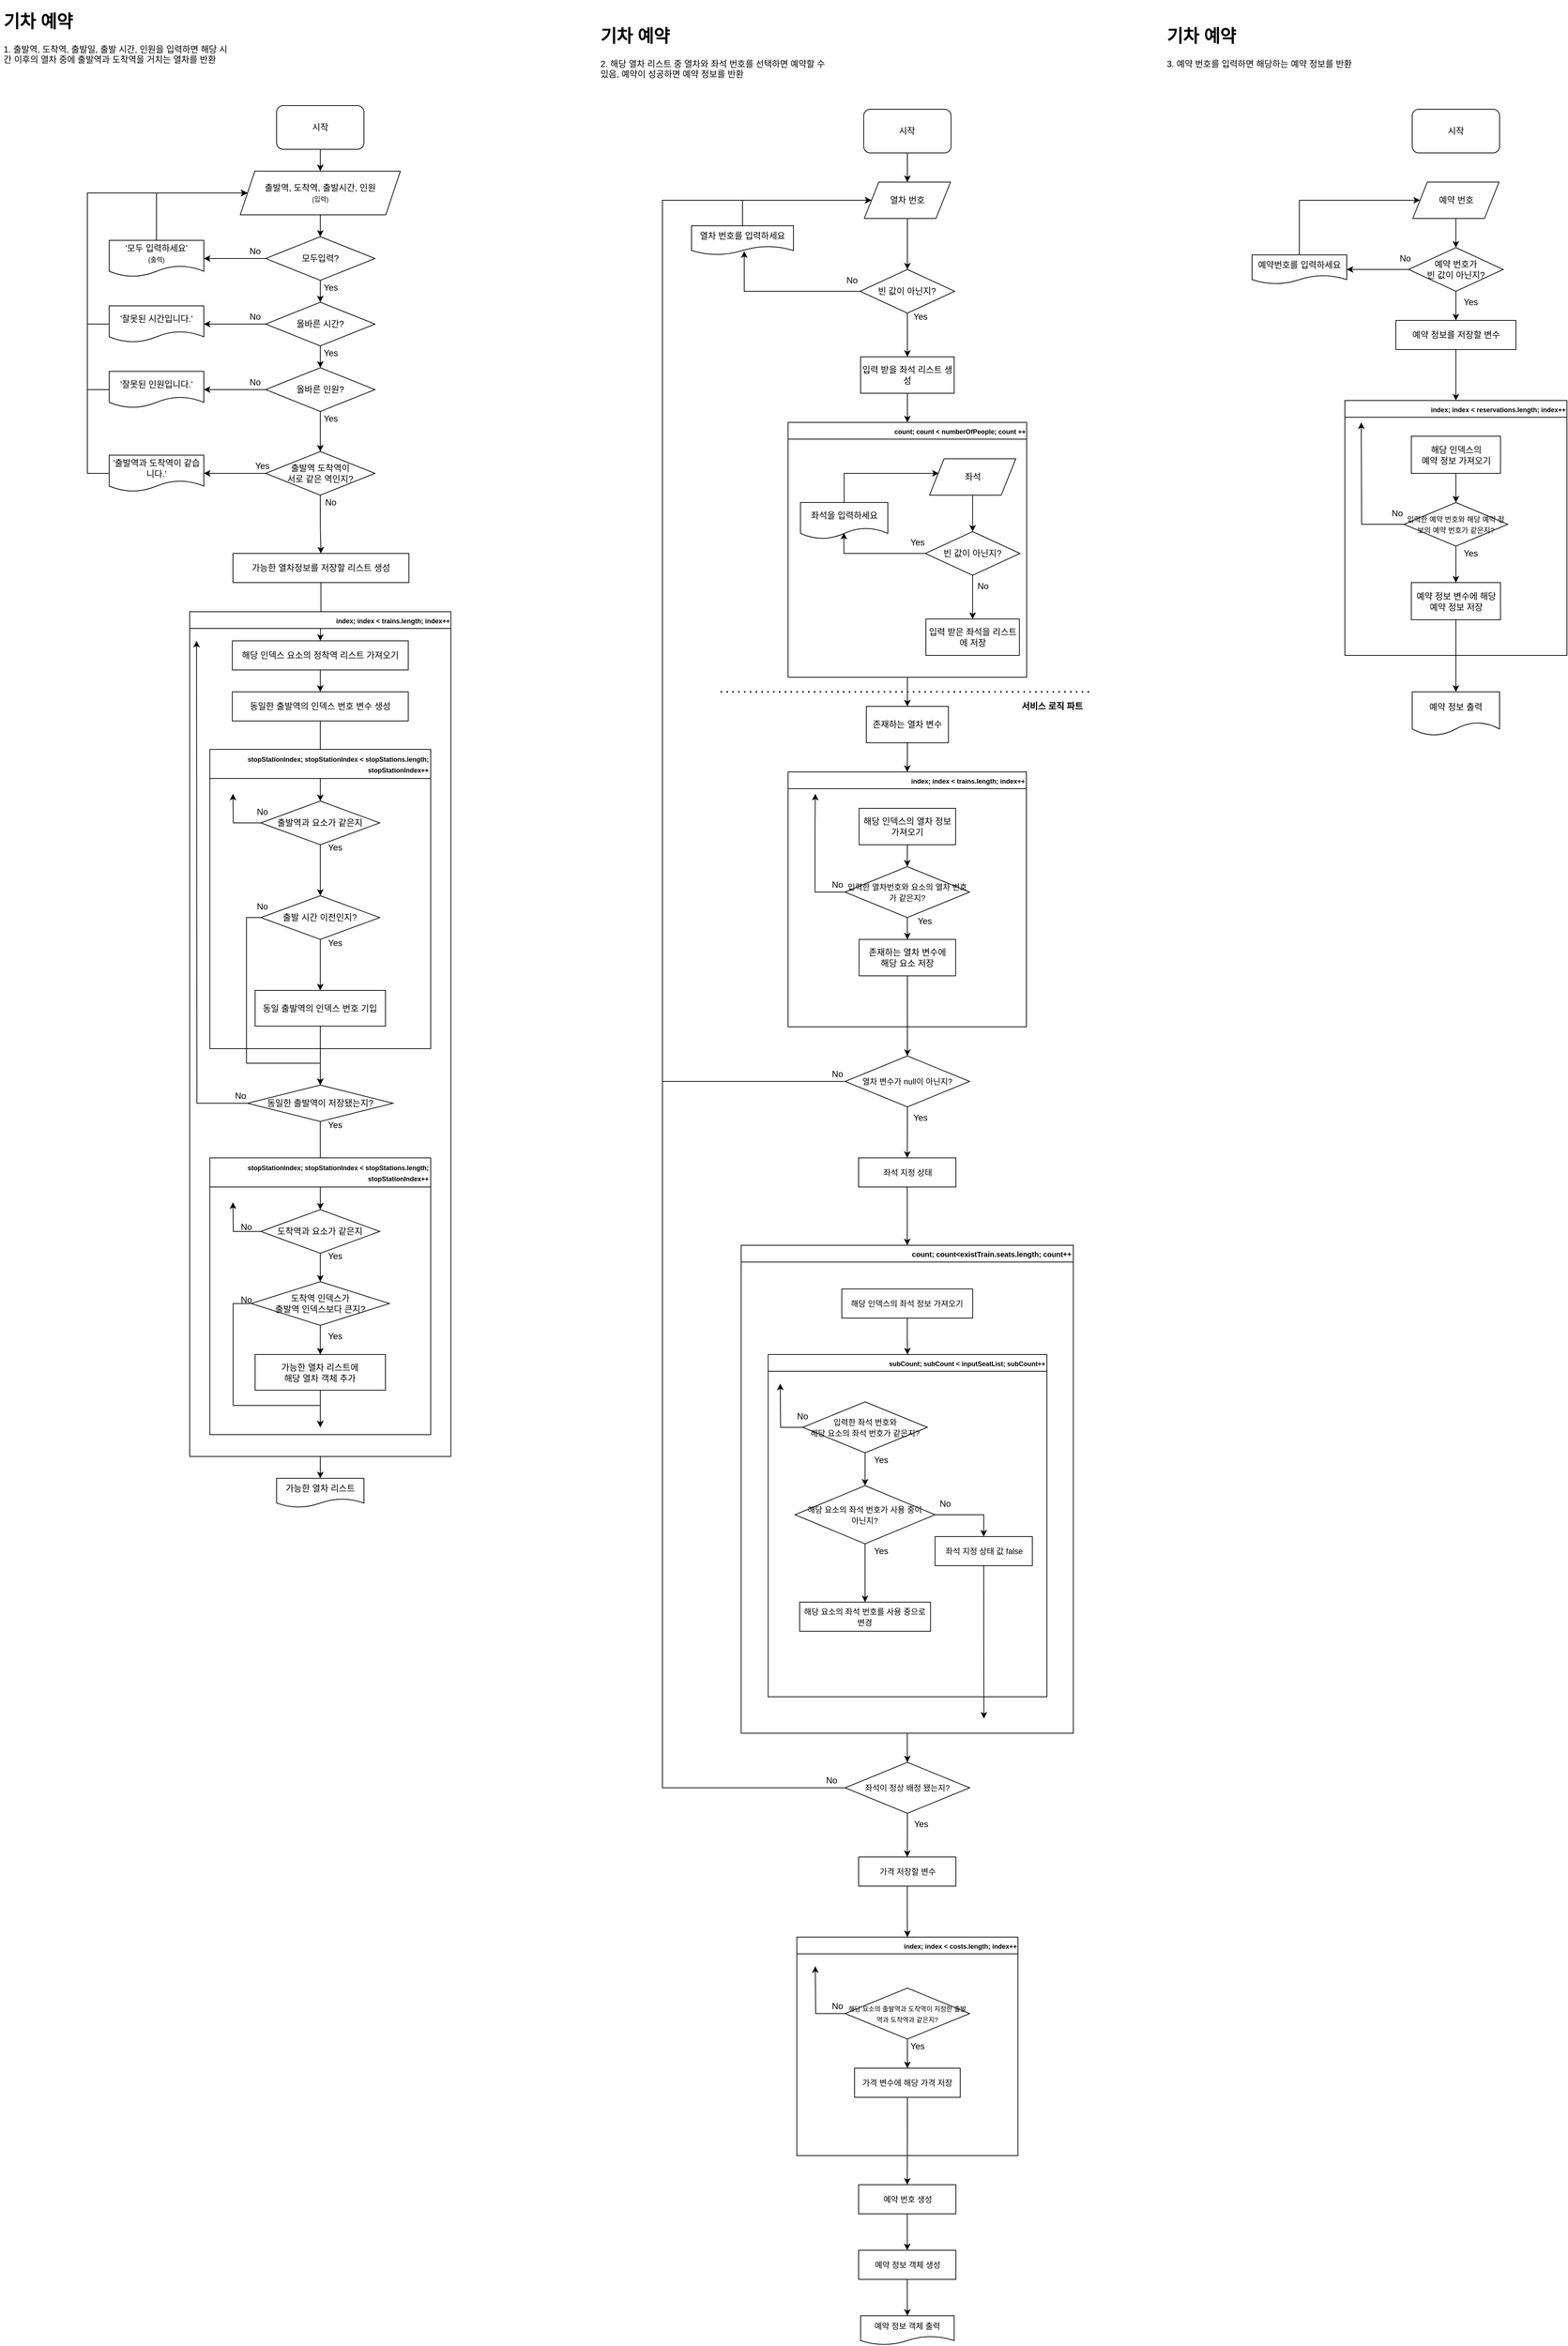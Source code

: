 <mxfile version="21.0.6" type="device"><diagram name="페이지-1" id="JL9LpnAPmojBypNv689l"><mxGraphModel dx="1000" dy="546" grid="1" gridSize="10" guides="1" tooltips="1" connect="1" arrows="1" fold="1" page="1" pageScale="1" pageWidth="3300" pageHeight="4681" math="0" shadow="0"><root><mxCell id="0"/><mxCell id="1" parent="0"/><mxCell id="W6Fw_XXUEUgdtwbVexgn-1" value="&lt;h1&gt;기차 예약&lt;/h1&gt;&lt;p&gt;1. 출발역, 도착역, 출발일, 출발 시간, 인원을 입력하면&lt;span style=&quot;background-color: initial;&quot;&gt;&amp;nbsp;해당 시간 이후의 열차 중에 출발역과 도착역을 거치는 열차를 반환&lt;/span&gt;&lt;/p&gt;" style="text;html=1;strokeColor=none;fillColor=none;spacing=5;spacingTop=-20;whiteSpace=wrap;overflow=hidden;rounded=0;" parent="1" vertex="1"><mxGeometry x="50" y="30" width="320" height="140" as="geometry"/></mxCell><mxCell id="n6GaSqYI5XCUVlARB3l3-5" style="edgeStyle=orthogonalEdgeStyle;rounded=0;orthogonalLoop=1;jettySize=auto;html=1;exitX=0.5;exitY=1;exitDx=0;exitDy=0;entryX=0.5;entryY=0;entryDx=0;entryDy=0;" parent="1" source="n6GaSqYI5XCUVlARB3l3-1" target="n6GaSqYI5XCUVlARB3l3-2" edge="1"><mxGeometry relative="1" as="geometry"/></mxCell><mxCell id="n6GaSqYI5XCUVlARB3l3-1" value="시작" style="rounded=1;whiteSpace=wrap;html=1;" parent="1" vertex="1"><mxGeometry x="430" y="165" width="120" height="60" as="geometry"/></mxCell><mxCell id="n6GaSqYI5XCUVlARB3l3-6" style="edgeStyle=orthogonalEdgeStyle;rounded=0;orthogonalLoop=1;jettySize=auto;html=1;exitX=0.5;exitY=1;exitDx=0;exitDy=0;entryX=0.5;entryY=0;entryDx=0;entryDy=0;" parent="1" source="n6GaSqYI5XCUVlARB3l3-2" target="n6GaSqYI5XCUVlARB3l3-3" edge="1"><mxGeometry relative="1" as="geometry"/></mxCell><mxCell id="n6GaSqYI5XCUVlARB3l3-2" value="출발역, 도착역, 출발시간, 인원&lt;br&gt;&lt;font style=&quot;font-size: 9px;&quot;&gt;(입력)&lt;/font&gt;" style="shape=parallelogram;perimeter=parallelogramPerimeter;whiteSpace=wrap;html=1;fixedSize=1;" parent="1" vertex="1"><mxGeometry x="380" y="255" width="220" height="60" as="geometry"/></mxCell><mxCell id="n6GaSqYI5XCUVlARB3l3-9" style="edgeStyle=orthogonalEdgeStyle;rounded=0;orthogonalLoop=1;jettySize=auto;html=1;exitX=0;exitY=0.5;exitDx=0;exitDy=0;entryX=1;entryY=0.5;entryDx=0;entryDy=0;" parent="1" source="n6GaSqYI5XCUVlARB3l3-3" target="n6GaSqYI5XCUVlARB3l3-7" edge="1"><mxGeometry relative="1" as="geometry"/></mxCell><mxCell id="n6GaSqYI5XCUVlARB3l3-17" style="edgeStyle=orthogonalEdgeStyle;rounded=0;orthogonalLoop=1;jettySize=auto;html=1;exitX=0.5;exitY=1;exitDx=0;exitDy=0;entryX=0.5;entryY=0;entryDx=0;entryDy=0;" parent="1" source="n6GaSqYI5XCUVlARB3l3-3" target="n6GaSqYI5XCUVlARB3l3-13" edge="1"><mxGeometry relative="1" as="geometry"/></mxCell><mxCell id="n6GaSqYI5XCUVlARB3l3-3" value="모두입력?" style="rhombus;whiteSpace=wrap;html=1;" parent="1" vertex="1"><mxGeometry x="415" y="345" width="150" height="60" as="geometry"/></mxCell><mxCell id="n6GaSqYI5XCUVlARB3l3-8" style="edgeStyle=orthogonalEdgeStyle;rounded=0;orthogonalLoop=1;jettySize=auto;html=1;exitX=0.5;exitY=0;exitDx=0;exitDy=0;entryX=0;entryY=0.5;entryDx=0;entryDy=0;" parent="1" source="n6GaSqYI5XCUVlARB3l3-7" target="n6GaSqYI5XCUVlARB3l3-2" edge="1"><mxGeometry relative="1" as="geometry"><Array as="points"><mxPoint x="265" y="285"/></Array></mxGeometry></mxCell><mxCell id="n6GaSqYI5XCUVlARB3l3-7" value="'모두 입력하세요'&lt;br&gt;&lt;font style=&quot;font-size: 9px;&quot;&gt;(출력)&lt;/font&gt;" style="shape=document;whiteSpace=wrap;html=1;boundedLbl=1;" parent="1" vertex="1"><mxGeometry x="200" y="350" width="130" height="50" as="geometry"/></mxCell><mxCell id="n6GaSqYI5XCUVlARB3l3-11" value="No" style="text;html=1;align=center;verticalAlign=middle;resizable=0;points=[];autosize=1;strokeColor=none;fillColor=none;" parent="1" vertex="1"><mxGeometry x="380" y="350" width="40" height="30" as="geometry"/></mxCell><mxCell id="n6GaSqYI5XCUVlARB3l3-15" style="edgeStyle=orthogonalEdgeStyle;rounded=0;orthogonalLoop=1;jettySize=auto;html=1;exitX=0;exitY=0.5;exitDx=0;exitDy=0;entryX=1;entryY=0.5;entryDx=0;entryDy=0;" parent="1" source="n6GaSqYI5XCUVlARB3l3-13" target="n6GaSqYI5XCUVlARB3l3-14" edge="1"><mxGeometry relative="1" as="geometry"/></mxCell><mxCell id="n6GaSqYI5XCUVlARB3l3-22" value="" style="edgeStyle=orthogonalEdgeStyle;rounded=0;orthogonalLoop=1;jettySize=auto;html=1;" parent="1" source="n6GaSqYI5XCUVlARB3l3-13" target="n6GaSqYI5XCUVlARB3l3-21" edge="1"><mxGeometry relative="1" as="geometry"/></mxCell><mxCell id="n6GaSqYI5XCUVlARB3l3-13" value="올바른 시간?" style="rhombus;whiteSpace=wrap;html=1;" parent="1" vertex="1"><mxGeometry x="415" y="435" width="150" height="60" as="geometry"/></mxCell><mxCell id="n6GaSqYI5XCUVlARB3l3-16" style="edgeStyle=orthogonalEdgeStyle;rounded=0;orthogonalLoop=1;jettySize=auto;html=1;exitX=0;exitY=0.5;exitDx=0;exitDy=0;entryX=0;entryY=0.5;entryDx=0;entryDy=0;" parent="1" source="n6GaSqYI5XCUVlARB3l3-14" target="n6GaSqYI5XCUVlARB3l3-2" edge="1"><mxGeometry relative="1" as="geometry"><Array as="points"><mxPoint x="170" y="465"/><mxPoint x="170" y="285"/></Array></mxGeometry></mxCell><mxCell id="n6GaSqYI5XCUVlARB3l3-14" value="'잘못된 시간입니다.'" style="shape=document;whiteSpace=wrap;html=1;boundedLbl=1;" parent="1" vertex="1"><mxGeometry x="200" y="440" width="130" height="50" as="geometry"/></mxCell><mxCell id="n6GaSqYI5XCUVlARB3l3-18" value="No" style="text;html=1;align=center;verticalAlign=middle;resizable=0;points=[];autosize=1;strokeColor=none;fillColor=none;" parent="1" vertex="1"><mxGeometry x="380" y="440" width="40" height="30" as="geometry"/></mxCell><mxCell id="n6GaSqYI5XCUVlARB3l3-19" value="Yes" style="text;html=1;align=center;verticalAlign=middle;resizable=0;points=[];autosize=1;strokeColor=none;fillColor=none;" parent="1" vertex="1"><mxGeometry x="484" y="400" width="40" height="30" as="geometry"/></mxCell><mxCell id="n6GaSqYI5XCUVlARB3l3-20" value="Yes" style="text;html=1;align=center;verticalAlign=middle;resizable=0;points=[];autosize=1;strokeColor=none;fillColor=none;" parent="1" vertex="1"><mxGeometry x="484" y="490" width="40" height="30" as="geometry"/></mxCell><mxCell id="n6GaSqYI5XCUVlARB3l3-24" style="edgeStyle=orthogonalEdgeStyle;rounded=0;orthogonalLoop=1;jettySize=auto;html=1;exitX=0;exitY=0.5;exitDx=0;exitDy=0;entryX=1;entryY=0.5;entryDx=0;entryDy=0;" parent="1" source="n6GaSqYI5XCUVlARB3l3-21" target="n6GaSqYI5XCUVlARB3l3-23" edge="1"><mxGeometry relative="1" as="geometry"/></mxCell><mxCell id="n6GaSqYI5XCUVlARB3l3-71" style="edgeStyle=orthogonalEdgeStyle;rounded=0;orthogonalLoop=1;jettySize=auto;html=1;exitX=0.5;exitY=1;exitDx=0;exitDy=0;" parent="1" source="n6GaSqYI5XCUVlARB3l3-21" target="n6GaSqYI5XCUVlARB3l3-70" edge="1"><mxGeometry relative="1" as="geometry"/></mxCell><mxCell id="n6GaSqYI5XCUVlARB3l3-21" value="올바른 인원?" style="rhombus;whiteSpace=wrap;html=1;" parent="1" vertex="1"><mxGeometry x="415" y="525" width="150" height="60" as="geometry"/></mxCell><mxCell id="n6GaSqYI5XCUVlARB3l3-26" style="edgeStyle=orthogonalEdgeStyle;rounded=0;orthogonalLoop=1;jettySize=auto;html=1;exitX=0;exitY=0.5;exitDx=0;exitDy=0;entryX=0;entryY=0.5;entryDx=0;entryDy=0;" parent="1" source="n6GaSqYI5XCUVlARB3l3-23" target="n6GaSqYI5XCUVlARB3l3-2" edge="1"><mxGeometry relative="1" as="geometry"><Array as="points"><mxPoint x="170" y="555"/><mxPoint x="170" y="285"/></Array></mxGeometry></mxCell><mxCell id="n6GaSqYI5XCUVlARB3l3-23" value="'잘못된 인원입니다.'" style="shape=document;whiteSpace=wrap;html=1;boundedLbl=1;" parent="1" vertex="1"><mxGeometry x="200" y="530" width="130" height="50" as="geometry"/></mxCell><mxCell id="n6GaSqYI5XCUVlARB3l3-25" value="No" style="text;html=1;align=center;verticalAlign=middle;resizable=0;points=[];autosize=1;strokeColor=none;fillColor=none;" parent="1" vertex="1"><mxGeometry x="380" y="530" width="40" height="30" as="geometry"/></mxCell><mxCell id="n6GaSqYI5XCUVlARB3l3-29" value="Yes" style="text;html=1;align=center;verticalAlign=middle;resizable=0;points=[];autosize=1;strokeColor=none;fillColor=none;" parent="1" vertex="1"><mxGeometry x="484" y="580" width="40" height="30" as="geometry"/></mxCell><mxCell id="n6GaSqYI5XCUVlARB3l3-45" style="edgeStyle=orthogonalEdgeStyle;rounded=0;orthogonalLoop=1;jettySize=auto;html=1;exitX=0.5;exitY=1;exitDx=0;exitDy=0;entryX=0.5;entryY=0;entryDx=0;entryDy=0;" parent="1" source="n6GaSqYI5XCUVlARB3l3-30" target="n6GaSqYI5XCUVlARB3l3-39" edge="1"><mxGeometry relative="1" as="geometry"/></mxCell><mxCell id="n6GaSqYI5XCUVlARB3l3-30" value="&lt;font style=&quot;font-size: 12px;&quot;&gt;가능한 열차정보를 저장할 리스트 생성&lt;/font&gt;" style="rounded=0;whiteSpace=wrap;html=1;" parent="1" vertex="1"><mxGeometry x="370" y="780" width="241.71" height="40" as="geometry"/></mxCell><mxCell id="n6GaSqYI5XCUVlARB3l3-92" style="edgeStyle=orthogonalEdgeStyle;rounded=0;orthogonalLoop=1;jettySize=auto;html=1;exitX=0.5;exitY=1;exitDx=0;exitDy=0;" parent="1" source="n6GaSqYI5XCUVlARB3l3-27" target="n6GaSqYI5XCUVlARB3l3-65" edge="1"><mxGeometry relative="1" as="geometry"/></mxCell><mxCell id="n6GaSqYI5XCUVlARB3l3-27" value="&lt;font style=&quot;font-size: 9px;&quot;&gt;&lt;span style=&quot;white-space: pre;&quot;&gt;&#9;&lt;/span&gt;&lt;span style=&quot;white-space: pre;&quot;&gt;&#9;&lt;/span&gt;index; index &amp;lt; trains.length; index++&lt;/font&gt;" style="swimlane;whiteSpace=wrap;html=1;align=right;" parent="1" vertex="1"><mxGeometry x="310.62" y="860" width="358.75" height="1160" as="geometry"/></mxCell><mxCell id="n6GaSqYI5XCUVlARB3l3-46" style="edgeStyle=orthogonalEdgeStyle;rounded=0;orthogonalLoop=1;jettySize=auto;html=1;exitX=0.5;exitY=1;exitDx=0;exitDy=0;entryX=0.5;entryY=0;entryDx=0;entryDy=0;" parent="n6GaSqYI5XCUVlARB3l3-27" source="n6GaSqYI5XCUVlARB3l3-39" target="n6GaSqYI5XCUVlARB3l3-40" edge="1"><mxGeometry relative="1" as="geometry"/></mxCell><mxCell id="n6GaSqYI5XCUVlARB3l3-39" value="&lt;font style=&quot;font-size: 12px;&quot;&gt;해당 인덱스 요소의 정착역 리스트 가져오기&lt;/font&gt;" style="rounded=0;whiteSpace=wrap;html=1;" parent="n6GaSqYI5XCUVlARB3l3-27" vertex="1"><mxGeometry x="58.51" y="40" width="241.71" height="40" as="geometry"/></mxCell><mxCell id="n6GaSqYI5XCUVlARB3l3-47" style="edgeStyle=orthogonalEdgeStyle;rounded=0;orthogonalLoop=1;jettySize=auto;html=1;exitX=0.5;exitY=1;exitDx=0;exitDy=0;" parent="n6GaSqYI5XCUVlARB3l3-27" source="n6GaSqYI5XCUVlARB3l3-40" target="n6GaSqYI5XCUVlARB3l3-41" edge="1"><mxGeometry relative="1" as="geometry"/></mxCell><mxCell id="n6GaSqYI5XCUVlARB3l3-40" value="동일한 출발역의 인덱스 번호 변수 생성" style="rounded=0;whiteSpace=wrap;html=1;" parent="n6GaSqYI5XCUVlARB3l3-27" vertex="1"><mxGeometry x="58.51" y="110" width="241.71" height="40" as="geometry"/></mxCell><mxCell id="n6GaSqYI5XCUVlARB3l3-31" value="&lt;div style=&quot;&quot;&gt;&lt;span style=&quot;font-size: 9px; background-color: initial;&quot;&gt;stopStationIndex; stopStationIndex &amp;lt; stopStations.length; stopStationIndex++&lt;/span&gt;&lt;/div&gt;" style="swimlane;whiteSpace=wrap;html=1;startSize=40;align=right;" parent="n6GaSqYI5XCUVlARB3l3-27" vertex="1"><mxGeometry x="27.64" y="189" width="303.44" height="411" as="geometry"/></mxCell><mxCell id="n6GaSqYI5XCUVlARB3l3-44" style="edgeStyle=orthogonalEdgeStyle;rounded=0;orthogonalLoop=1;jettySize=auto;html=1;exitX=0;exitY=0.5;exitDx=0;exitDy=0;" parent="n6GaSqYI5XCUVlARB3l3-31" source="n6GaSqYI5XCUVlARB3l3-41" edge="1"><mxGeometry relative="1" as="geometry"><mxPoint x="31.73" y="61" as="targetPoint"/></mxGeometry></mxCell><mxCell id="n6GaSqYI5XCUVlARB3l3-78" style="edgeStyle=orthogonalEdgeStyle;rounded=0;orthogonalLoop=1;jettySize=auto;html=1;exitX=0.5;exitY=1;exitDx=0;exitDy=0;" parent="n6GaSqYI5XCUVlARB3l3-31" source="n6GaSqYI5XCUVlARB3l3-41" target="n6GaSqYI5XCUVlARB3l3-67" edge="1"><mxGeometry relative="1" as="geometry"/></mxCell><mxCell id="n6GaSqYI5XCUVlARB3l3-41" value="출발역과 요소가 같은지" style="rhombus;whiteSpace=wrap;html=1;" parent="n6GaSqYI5XCUVlARB3l3-31" vertex="1"><mxGeometry x="70.1" y="71" width="163.27" height="60" as="geometry"/></mxCell><mxCell id="n6GaSqYI5XCUVlARB3l3-82" style="edgeStyle=orthogonalEdgeStyle;rounded=0;orthogonalLoop=1;jettySize=auto;html=1;exitX=0.5;exitY=1;exitDx=0;exitDy=0;" parent="n6GaSqYI5XCUVlARB3l3-31" source="n6GaSqYI5XCUVlARB3l3-42" edge="1"><mxGeometry relative="1" as="geometry"><mxPoint x="151.74" y="461" as="targetPoint"/></mxGeometry></mxCell><mxCell id="n6GaSqYI5XCUVlARB3l3-42" value="동일 출발역의 인덱스 번호 기입" style="rounded=0;whiteSpace=wrap;html=1;" parent="n6GaSqYI5XCUVlARB3l3-31" vertex="1"><mxGeometry x="62.17" y="331" width="179.14" height="49" as="geometry"/></mxCell><mxCell id="n6GaSqYI5XCUVlARB3l3-79" style="edgeStyle=orthogonalEdgeStyle;rounded=0;orthogonalLoop=1;jettySize=auto;html=1;exitX=0.5;exitY=1;exitDx=0;exitDy=0;" parent="n6GaSqYI5XCUVlARB3l3-31" source="n6GaSqYI5XCUVlARB3l3-67" target="n6GaSqYI5XCUVlARB3l3-42" edge="1"><mxGeometry relative="1" as="geometry"/></mxCell><mxCell id="n6GaSqYI5XCUVlARB3l3-67" value="출발 시간 이전인지?" style="rhombus;whiteSpace=wrap;html=1;" parent="n6GaSqYI5XCUVlARB3l3-31" vertex="1"><mxGeometry x="70.09" y="201" width="163.27" height="60" as="geometry"/></mxCell><mxCell id="n6GaSqYI5XCUVlARB3l3-80" value="No" style="text;html=1;align=center;verticalAlign=middle;resizable=0;points=[];autosize=1;strokeColor=none;fillColor=none;" parent="n6GaSqYI5XCUVlARB3l3-31" vertex="1"><mxGeometry x="51.74" y="71" width="40" height="30" as="geometry"/></mxCell><mxCell id="n6GaSqYI5XCUVlARB3l3-81" value="No" style="text;html=1;align=center;verticalAlign=middle;resizable=0;points=[];autosize=1;strokeColor=none;fillColor=none;" parent="n6GaSqYI5XCUVlARB3l3-31" vertex="1"><mxGeometry x="51.74" y="201" width="40" height="30" as="geometry"/></mxCell><mxCell id="n6GaSqYI5XCUVlARB3l3-83" value="Yes" style="text;html=1;align=center;verticalAlign=middle;resizable=0;points=[];autosize=1;strokeColor=none;fillColor=none;" parent="n6GaSqYI5XCUVlARB3l3-31" vertex="1"><mxGeometry x="151.74" y="120" width="40" height="30" as="geometry"/></mxCell><mxCell id="n6GaSqYI5XCUVlARB3l3-84" value="Yes" style="text;html=1;align=center;verticalAlign=middle;resizable=0;points=[];autosize=1;strokeColor=none;fillColor=none;" parent="n6GaSqYI5XCUVlARB3l3-31" vertex="1"><mxGeometry x="151.74" y="251" width="40" height="30" as="geometry"/></mxCell><mxCell id="n6GaSqYI5XCUVlARB3l3-49" style="edgeStyle=orthogonalEdgeStyle;rounded=0;orthogonalLoop=1;jettySize=auto;html=1;" parent="n6GaSqYI5XCUVlARB3l3-27" source="n6GaSqYI5XCUVlARB3l3-48" edge="1"><mxGeometry relative="1" as="geometry"><mxPoint x="9.37" y="40" as="targetPoint"/></mxGeometry></mxCell><mxCell id="n6GaSqYI5XCUVlARB3l3-87" style="edgeStyle=orthogonalEdgeStyle;rounded=0;orthogonalLoop=1;jettySize=auto;html=1;exitX=0.5;exitY=1;exitDx=0;exitDy=0;entryX=0.5;entryY=0;entryDx=0;entryDy=0;" parent="n6GaSqYI5XCUVlARB3l3-27" source="n6GaSqYI5XCUVlARB3l3-48" target="n6GaSqYI5XCUVlARB3l3-54" edge="1"><mxGeometry relative="1" as="geometry"/></mxCell><mxCell id="n6GaSqYI5XCUVlARB3l3-48" value="동일한 출발역이 저장됐는지?" style="rhombus;whiteSpace=wrap;html=1;" parent="n6GaSqYI5XCUVlARB3l3-27" vertex="1"><mxGeometry x="79.36" y="650" width="200" height="50" as="geometry"/></mxCell><mxCell id="n6GaSqYI5XCUVlARB3l3-51" value="&lt;div style=&quot;&quot;&gt;&lt;span style=&quot;font-size: 9px; background-color: initial;&quot;&gt;stopStationIndex; stopStationIndex &amp;lt; stopStations.length; stopStationIndex++&lt;/span&gt;&lt;/div&gt;" style="swimlane;whiteSpace=wrap;html=1;startSize=40;align=right;" parent="n6GaSqYI5XCUVlARB3l3-27" vertex="1"><mxGeometry x="27.64" y="750" width="303.44" height="380" as="geometry"/></mxCell><mxCell id="n6GaSqYI5XCUVlARB3l3-53" style="edgeStyle=orthogonalEdgeStyle;rounded=0;orthogonalLoop=1;jettySize=auto;html=1;exitX=0;exitY=0.5;exitDx=0;exitDy=0;" parent="n6GaSqYI5XCUVlARB3l3-51" source="n6GaSqYI5XCUVlARB3l3-54" edge="1"><mxGeometry relative="1" as="geometry"><mxPoint x="31.73" y="61" as="targetPoint"/></mxGeometry></mxCell><mxCell id="n6GaSqYI5XCUVlARB3l3-58" style="edgeStyle=orthogonalEdgeStyle;rounded=0;orthogonalLoop=1;jettySize=auto;html=1;exitX=0.5;exitY=1;exitDx=0;exitDy=0;entryX=0.5;entryY=0;entryDx=0;entryDy=0;" parent="n6GaSqYI5XCUVlARB3l3-51" source="n6GaSqYI5XCUVlARB3l3-54" target="n6GaSqYI5XCUVlARB3l3-56" edge="1"><mxGeometry relative="1" as="geometry"/></mxCell><mxCell id="n6GaSqYI5XCUVlARB3l3-54" value="도착역과 요소가 같은지" style="rhombus;whiteSpace=wrap;html=1;" parent="n6GaSqYI5XCUVlARB3l3-51" vertex="1"><mxGeometry x="70.1" y="71" width="163.27" height="60" as="geometry"/></mxCell><mxCell id="n6GaSqYI5XCUVlARB3l3-57" style="edgeStyle=orthogonalEdgeStyle;rounded=0;orthogonalLoop=1;jettySize=auto;html=1;exitX=0;exitY=0.5;exitDx=0;exitDy=0;" parent="n6GaSqYI5XCUVlARB3l3-51" source="n6GaSqYI5XCUVlARB3l3-56" edge="1"><mxGeometry relative="1" as="geometry"><mxPoint x="151.74" y="370" as="targetPoint"/><Array as="points"><mxPoint x="32" y="200"/><mxPoint x="32" y="340"/><mxPoint x="152" y="340"/></Array></mxGeometry></mxCell><mxCell id="n6GaSqYI5XCUVlARB3l3-61" style="edgeStyle=orthogonalEdgeStyle;rounded=0;orthogonalLoop=1;jettySize=auto;html=1;exitX=0.5;exitY=1;exitDx=0;exitDy=0;entryX=0.5;entryY=0;entryDx=0;entryDy=0;" parent="n6GaSqYI5XCUVlARB3l3-51" source="n6GaSqYI5XCUVlARB3l3-56" target="n6GaSqYI5XCUVlARB3l3-59" edge="1"><mxGeometry relative="1" as="geometry"/></mxCell><mxCell id="n6GaSqYI5XCUVlARB3l3-56" value="도착역 인덱스가 &lt;br&gt;출발역 인덱스보다 큰지?" style="rhombus;whiteSpace=wrap;html=1;" parent="n6GaSqYI5XCUVlARB3l3-51" vertex="1"><mxGeometry x="56.78" y="170" width="189.9" height="60" as="geometry"/></mxCell><mxCell id="n6GaSqYI5XCUVlARB3l3-95" style="edgeStyle=orthogonalEdgeStyle;rounded=0;orthogonalLoop=1;jettySize=auto;html=1;exitX=0.5;exitY=1;exitDx=0;exitDy=0;" parent="n6GaSqYI5XCUVlARB3l3-51" source="n6GaSqYI5XCUVlARB3l3-59" edge="1"><mxGeometry relative="1" as="geometry"><mxPoint x="151.74" y="370" as="targetPoint"/></mxGeometry></mxCell><mxCell id="n6GaSqYI5XCUVlARB3l3-59" value="가능한 열차 리스트에&lt;br&gt;해당 열차 객체 추가" style="rounded=0;whiteSpace=wrap;html=1;" parent="n6GaSqYI5XCUVlARB3l3-51" vertex="1"><mxGeometry x="62.15" y="270" width="179.14" height="49" as="geometry"/></mxCell><mxCell id="n6GaSqYI5XCUVlARB3l3-88" value="Yes" style="text;html=1;align=center;verticalAlign=middle;resizable=0;points=[];autosize=1;strokeColor=none;fillColor=none;" parent="n6GaSqYI5XCUVlARB3l3-51" vertex="1"><mxGeometry x="151.74" y="120" width="40" height="30" as="geometry"/></mxCell><mxCell id="n6GaSqYI5XCUVlARB3l3-89" value="No" style="text;html=1;align=center;verticalAlign=middle;resizable=0;points=[];autosize=1;strokeColor=none;fillColor=none;" parent="n6GaSqYI5XCUVlARB3l3-51" vertex="1"><mxGeometry x="30.1" y="80" width="40" height="30" as="geometry"/></mxCell><mxCell id="n6GaSqYI5XCUVlARB3l3-93" value="Yes" style="text;html=1;align=center;verticalAlign=middle;resizable=0;points=[];autosize=1;strokeColor=none;fillColor=none;" parent="n6GaSqYI5XCUVlARB3l3-51" vertex="1"><mxGeometry x="151.74" y="230" width="40" height="30" as="geometry"/></mxCell><mxCell id="n6GaSqYI5XCUVlARB3l3-94" value="No" style="text;html=1;align=center;verticalAlign=middle;resizable=0;points=[];autosize=1;strokeColor=none;fillColor=none;" parent="n6GaSqYI5XCUVlARB3l3-51" vertex="1"><mxGeometry x="30.1" y="180" width="40" height="30" as="geometry"/></mxCell><mxCell id="n6GaSqYI5XCUVlARB3l3-69" style="edgeStyle=orthogonalEdgeStyle;rounded=0;orthogonalLoop=1;jettySize=auto;html=1;exitX=0;exitY=0.5;exitDx=0;exitDy=0;entryX=0.5;entryY=0;entryDx=0;entryDy=0;" parent="n6GaSqYI5XCUVlARB3l3-27" source="n6GaSqYI5XCUVlARB3l3-67" target="n6GaSqYI5XCUVlARB3l3-48" edge="1"><mxGeometry relative="1" as="geometry"><Array as="points"><mxPoint x="78" y="420"/><mxPoint x="78" y="620"/><mxPoint x="179" y="620"/></Array></mxGeometry></mxCell><mxCell id="n6GaSqYI5XCUVlARB3l3-85" value="Yes" style="text;html=1;align=center;verticalAlign=middle;resizable=0;points=[];autosize=1;strokeColor=none;fillColor=none;" parent="n6GaSqYI5XCUVlARB3l3-27" vertex="1"><mxGeometry x="179.38" y="690" width="40" height="30" as="geometry"/></mxCell><mxCell id="n6GaSqYI5XCUVlARB3l3-86" value="No" style="text;html=1;align=center;verticalAlign=middle;resizable=0;points=[];autosize=1;strokeColor=none;fillColor=none;" parent="n6GaSqYI5XCUVlARB3l3-27" vertex="1"><mxGeometry x="49.38" y="650" width="40" height="30" as="geometry"/></mxCell><mxCell id="n6GaSqYI5XCUVlARB3l3-65" value="가능한 열차 리스트" style="shape=document;whiteSpace=wrap;html=1;boundedLbl=1;" parent="1" vertex="1"><mxGeometry x="430" y="2050" width="120" height="40" as="geometry"/></mxCell><mxCell id="n6GaSqYI5XCUVlARB3l3-72" value="" style="edgeStyle=orthogonalEdgeStyle;rounded=0;orthogonalLoop=1;jettySize=auto;html=1;" parent="1" source="n6GaSqYI5XCUVlARB3l3-70" target="n6GaSqYI5XCUVlARB3l3-30" edge="1"><mxGeometry relative="1" as="geometry"/></mxCell><mxCell id="n6GaSqYI5XCUVlARB3l3-74" style="edgeStyle=orthogonalEdgeStyle;rounded=0;orthogonalLoop=1;jettySize=auto;html=1;exitX=0;exitY=0.5;exitDx=0;exitDy=0;" parent="1" source="n6GaSqYI5XCUVlARB3l3-70" target="n6GaSqYI5XCUVlARB3l3-73" edge="1"><mxGeometry relative="1" as="geometry"/></mxCell><mxCell id="n6GaSqYI5XCUVlARB3l3-70" value="출발역 도착역이&lt;br&gt;서로 같은 역인지?" style="rhombus;whiteSpace=wrap;html=1;" parent="1" vertex="1"><mxGeometry x="415" y="640" width="150" height="60" as="geometry"/></mxCell><mxCell id="n6GaSqYI5XCUVlARB3l3-77" style="edgeStyle=orthogonalEdgeStyle;rounded=0;orthogonalLoop=1;jettySize=auto;html=1;exitX=0;exitY=0.5;exitDx=0;exitDy=0;entryX=0;entryY=0.5;entryDx=0;entryDy=0;" parent="1" source="n6GaSqYI5XCUVlARB3l3-73" target="n6GaSqYI5XCUVlARB3l3-2" edge="1"><mxGeometry relative="1" as="geometry"><Array as="points"><mxPoint x="170" y="670"/><mxPoint x="170" y="285"/></Array></mxGeometry></mxCell><mxCell id="n6GaSqYI5XCUVlARB3l3-73" value="'출발역과 도착역이 같습니다.'" style="shape=document;whiteSpace=wrap;html=1;boundedLbl=1;" parent="1" vertex="1"><mxGeometry x="200" y="645" width="130" height="50" as="geometry"/></mxCell><mxCell id="n6GaSqYI5XCUVlARB3l3-75" value="Yes" style="text;html=1;align=center;verticalAlign=middle;resizable=0;points=[];autosize=1;strokeColor=none;fillColor=none;" parent="1" vertex="1"><mxGeometry x="389.99" y="645" width="40" height="30" as="geometry"/></mxCell><mxCell id="n6GaSqYI5XCUVlARB3l3-76" value="No" style="text;html=1;align=center;verticalAlign=middle;resizable=0;points=[];autosize=1;strokeColor=none;fillColor=none;" parent="1" vertex="1"><mxGeometry x="484" y="695" width="40" height="30" as="geometry"/></mxCell><mxCell id="RWOZ1SQMbNbJc4oFwJYn-1" value="&lt;h1&gt;기차 예약&amp;nbsp;&lt;/h1&gt;&lt;p&gt;&lt;span style=&quot;background-color: initial;&quot;&gt;2. 해당 열차 리스트 중 열차와 좌석 번호를 선택하면 예약할 수 있음, 예약이 성공하면 예약 정보를 반환&lt;/span&gt;&lt;/p&gt;" style="text;html=1;strokeColor=none;fillColor=none;spacing=5;spacingTop=-20;whiteSpace=wrap;overflow=hidden;rounded=0;" parent="1" vertex="1"><mxGeometry x="870" y="50" width="320" height="140" as="geometry"/></mxCell><mxCell id="RWOZ1SQMbNbJc4oFwJYn-6" style="edgeStyle=orthogonalEdgeStyle;rounded=0;orthogonalLoop=1;jettySize=auto;html=1;exitX=0.5;exitY=1;exitDx=0;exitDy=0;entryX=0.5;entryY=0;entryDx=0;entryDy=0;" parent="1" source="RWOZ1SQMbNbJc4oFwJYn-2" target="RWOZ1SQMbNbJc4oFwJYn-3" edge="1"><mxGeometry relative="1" as="geometry"/></mxCell><mxCell id="RWOZ1SQMbNbJc4oFwJYn-2" value="시작" style="rounded=1;whiteSpace=wrap;html=1;" parent="1" vertex="1"><mxGeometry x="1236.49" y="170" width="120.01" height="60" as="geometry"/></mxCell><mxCell id="RWOZ1SQMbNbJc4oFwJYn-14" style="edgeStyle=orthogonalEdgeStyle;rounded=0;orthogonalLoop=1;jettySize=auto;html=1;exitX=0.5;exitY=1;exitDx=0;exitDy=0;" parent="1" source="RWOZ1SQMbNbJc4oFwJYn-3" target="RWOZ1SQMbNbJc4oFwJYn-13" edge="1"><mxGeometry relative="1" as="geometry"/></mxCell><mxCell id="RWOZ1SQMbNbJc4oFwJYn-3" value="열차 번호" style="shape=parallelogram;perimeter=parallelogramPerimeter;whiteSpace=wrap;html=1;fixedSize=1;" parent="1" vertex="1"><mxGeometry x="1237.25" y="270" width="118.5" height="50" as="geometry"/></mxCell><mxCell id="RWOZ1SQMbNbJc4oFwJYn-26" style="edgeStyle=orthogonalEdgeStyle;rounded=0;orthogonalLoop=1;jettySize=auto;html=1;exitX=0.5;exitY=1;exitDx=0;exitDy=0;entryX=0.5;entryY=0;entryDx=0;entryDy=0;" parent="1" source="RWOZ1SQMbNbJc4oFwJYn-5" target="RWOZ1SQMbNbJc4oFwJYn-4" edge="1"><mxGeometry relative="1" as="geometry"/></mxCell><mxCell id="RWOZ1SQMbNbJc4oFwJYn-5" value="입력 받을 좌석 리스트 생성" style="rounded=0;whiteSpace=wrap;html=1;" parent="1" vertex="1"><mxGeometry x="1232.24" y="510" width="128.51" height="50" as="geometry"/></mxCell><mxCell id="RWOZ1SQMbNbJc4oFwJYn-31" style="edgeStyle=orthogonalEdgeStyle;rounded=0;orthogonalLoop=1;jettySize=auto;html=1;exitX=0.5;exitY=1;exitDx=0;exitDy=0;entryX=0.5;entryY=0;entryDx=0;entryDy=0;" parent="1" source="RWOZ1SQMbNbJc4oFwJYn-4" target="RWOZ1SQMbNbJc4oFwJYn-28" edge="1"><mxGeometry relative="1" as="geometry"/></mxCell><mxCell id="RWOZ1SQMbNbJc4oFwJYn-4" value="&lt;font style=&quot;font-size: 9px;&quot;&gt;count; count &amp;lt; numberOfPeople; count ++&lt;/font&gt;" style="swimlane;whiteSpace=wrap;html=1;align=right;" parent="1" vertex="1"><mxGeometry x="1132.61" y="600" width="327.76" height="350" as="geometry"/></mxCell><mxCell id="RWOZ1SQMbNbJc4oFwJYn-16" style="edgeStyle=orthogonalEdgeStyle;rounded=0;orthogonalLoop=1;jettySize=auto;html=1;exitX=0.5;exitY=1;exitDx=0;exitDy=0;entryX=0.5;entryY=0;entryDx=0;entryDy=0;" parent="RWOZ1SQMbNbJc4oFwJYn-4" source="RWOZ1SQMbNbJc4oFwJYn-8" target="RWOZ1SQMbNbJc4oFwJYn-12" edge="1"><mxGeometry relative="1" as="geometry"/></mxCell><mxCell id="RWOZ1SQMbNbJc4oFwJYn-8" value="좌석" style="shape=parallelogram;perimeter=parallelogramPerimeter;whiteSpace=wrap;html=1;fixedSize=1;" parent="RWOZ1SQMbNbJc4oFwJYn-4" vertex="1"><mxGeometry x="194.27" y="50" width="118.5" height="50" as="geometry"/></mxCell><mxCell id="RWOZ1SQMbNbJc4oFwJYn-10" value="입력 받은 좌석을 리스트에 저장" style="rounded=0;whiteSpace=wrap;html=1;" parent="RWOZ1SQMbNbJc4oFwJYn-4" vertex="1"><mxGeometry x="189.26" y="270" width="128.51" height="50" as="geometry"/></mxCell><mxCell id="RWOZ1SQMbNbJc4oFwJYn-17" style="edgeStyle=orthogonalEdgeStyle;rounded=0;orthogonalLoop=1;jettySize=auto;html=1;exitX=0.5;exitY=1;exitDx=0;exitDy=0;entryX=0.5;entryY=0;entryDx=0;entryDy=0;" parent="RWOZ1SQMbNbJc4oFwJYn-4" source="RWOZ1SQMbNbJc4oFwJYn-12" target="RWOZ1SQMbNbJc4oFwJYn-10" edge="1"><mxGeometry relative="1" as="geometry"/></mxCell><mxCell id="RWOZ1SQMbNbJc4oFwJYn-24" style="edgeStyle=orthogonalEdgeStyle;rounded=0;orthogonalLoop=1;jettySize=auto;html=1;exitX=0;exitY=0.5;exitDx=0;exitDy=0;entryX=0.497;entryY=0.833;entryDx=0;entryDy=0;entryPerimeter=0;" parent="RWOZ1SQMbNbJc4oFwJYn-4" source="RWOZ1SQMbNbJc4oFwJYn-12" target="RWOZ1SQMbNbJc4oFwJYn-23" edge="1"><mxGeometry relative="1" as="geometry"><Array as="points"><mxPoint x="76.26" y="180"/></Array></mxGeometry></mxCell><mxCell id="RWOZ1SQMbNbJc4oFwJYn-12" value="빈 값이 아닌지?" style="rhombus;whiteSpace=wrap;html=1;" parent="RWOZ1SQMbNbJc4oFwJYn-4" vertex="1"><mxGeometry x="188.51" y="150" width="130" height="60" as="geometry"/></mxCell><mxCell id="RWOZ1SQMbNbJc4oFwJYn-25" style="edgeStyle=orthogonalEdgeStyle;rounded=0;orthogonalLoop=1;jettySize=auto;html=1;exitX=0.5;exitY=0;exitDx=0;exitDy=0;" parent="RWOZ1SQMbNbJc4oFwJYn-4" source="RWOZ1SQMbNbJc4oFwJYn-23" edge="1"><mxGeometry relative="1" as="geometry"><mxPoint x="207.02" y="70" as="targetPoint"/><Array as="points"><mxPoint x="77.26" y="70"/><mxPoint x="204.26" y="70"/></Array></mxGeometry></mxCell><mxCell id="RWOZ1SQMbNbJc4oFwJYn-23" value="좌석을 입력하세요" style="shape=document;whiteSpace=wrap;html=1;boundedLbl=1;" parent="RWOZ1SQMbNbJc4oFwJYn-4" vertex="1"><mxGeometry x="17.02" y="110" width="120" height="50" as="geometry"/></mxCell><mxCell id="RWOZ1SQMbNbJc4oFwJYn-39" value="No" style="text;html=1;align=center;verticalAlign=middle;resizable=0;points=[];autosize=1;strokeColor=none;fillColor=none;" parent="RWOZ1SQMbNbJc4oFwJYn-4" vertex="1"><mxGeometry x="247.39" y="210" width="40" height="30" as="geometry"/></mxCell><mxCell id="RWOZ1SQMbNbJc4oFwJYn-40" value="Yes" style="text;html=1;align=center;verticalAlign=middle;resizable=0;points=[];autosize=1;strokeColor=none;fillColor=none;" parent="RWOZ1SQMbNbJc4oFwJYn-4" vertex="1"><mxGeometry x="157.39" y="150" width="40" height="30" as="geometry"/></mxCell><mxCell id="RWOZ1SQMbNbJc4oFwJYn-15" style="edgeStyle=orthogonalEdgeStyle;rounded=0;orthogonalLoop=1;jettySize=auto;html=1;exitX=0.5;exitY=1;exitDx=0;exitDy=0;entryX=0.5;entryY=0;entryDx=0;entryDy=0;" parent="1" source="RWOZ1SQMbNbJc4oFwJYn-13" target="RWOZ1SQMbNbJc4oFwJYn-5" edge="1"><mxGeometry relative="1" as="geometry"/></mxCell><mxCell id="RWOZ1SQMbNbJc4oFwJYn-18" style="edgeStyle=orthogonalEdgeStyle;rounded=0;orthogonalLoop=1;jettySize=auto;html=1;exitX=0;exitY=0.5;exitDx=0;exitDy=0;entryX=0.517;entryY=0.875;entryDx=0;entryDy=0;entryPerimeter=0;" parent="1" source="RWOZ1SQMbNbJc4oFwJYn-13" target="RWOZ1SQMbNbJc4oFwJYn-21" edge="1"><mxGeometry relative="1" as="geometry"><Array as="points"><mxPoint x="1072" y="420"/></Array></mxGeometry></mxCell><mxCell id="RWOZ1SQMbNbJc4oFwJYn-13" value="빈 값이 아닌지?" style="rhombus;whiteSpace=wrap;html=1;" parent="1" vertex="1"><mxGeometry x="1231.49" y="390" width="130" height="60" as="geometry"/></mxCell><mxCell id="RWOZ1SQMbNbJc4oFwJYn-19" value="Yes" style="text;html=1;align=center;verticalAlign=middle;resizable=0;points=[];autosize=1;strokeColor=none;fillColor=none;" parent="1" vertex="1"><mxGeometry x="1294" y="440" width="40" height="30" as="geometry"/></mxCell><mxCell id="RWOZ1SQMbNbJc4oFwJYn-20" value="No" style="text;html=1;align=center;verticalAlign=middle;resizable=0;points=[];autosize=1;strokeColor=none;fillColor=none;" parent="1" vertex="1"><mxGeometry x="1199.99" y="390" width="40" height="30" as="geometry"/></mxCell><mxCell id="RWOZ1SQMbNbJc4oFwJYn-22" style="edgeStyle=orthogonalEdgeStyle;rounded=0;orthogonalLoop=1;jettySize=auto;html=1;exitX=0.5;exitY=0;exitDx=0;exitDy=0;entryX=0;entryY=0.5;entryDx=0;entryDy=0;" parent="1" source="RWOZ1SQMbNbJc4oFwJYn-21" target="RWOZ1SQMbNbJc4oFwJYn-3" edge="1"><mxGeometry relative="1" as="geometry"><Array as="points"><mxPoint x="1070" y="295"/></Array></mxGeometry></mxCell><mxCell id="RWOZ1SQMbNbJc4oFwJYn-21" value="열차 번호를 입력하세요" style="shape=document;whiteSpace=wrap;html=1;boundedLbl=1;" parent="1" vertex="1"><mxGeometry x="1000" y="330" width="140" height="40" as="geometry"/></mxCell><mxCell id="RWOZ1SQMbNbJc4oFwJYn-27" value="&lt;div style=&quot;&quot;&gt;&lt;span style=&quot;background-color: initial;&quot;&gt;&lt;font style=&quot;font-size: 9px;&quot;&gt;index; index &amp;lt; trains.length; index++&lt;/font&gt;&lt;/span&gt;&lt;/div&gt;" style="swimlane;whiteSpace=wrap;html=1;align=right;" parent="1" vertex="1"><mxGeometry x="1132.61" y="1080" width="327.39" height="350" as="geometry"/></mxCell><mxCell id="RWOZ1SQMbNbJc4oFwJYn-37" style="edgeStyle=orthogonalEdgeStyle;rounded=0;orthogonalLoop=1;jettySize=auto;html=1;exitX=0.5;exitY=1;exitDx=0;exitDy=0;entryX=0.5;entryY=0;entryDx=0;entryDy=0;" parent="RWOZ1SQMbNbJc4oFwJYn-27" source="RWOZ1SQMbNbJc4oFwJYn-32" target="RWOZ1SQMbNbJc4oFwJYn-33" edge="1"><mxGeometry relative="1" as="geometry"/></mxCell><mxCell id="RWOZ1SQMbNbJc4oFwJYn-32" value="해당 인덱스의 열차 정보 가져오기" style="rounded=0;whiteSpace=wrap;html=1;" parent="RWOZ1SQMbNbJc4oFwJYn-27" vertex="1"><mxGeometry x="97.58" y="50" width="132.61" height="50" as="geometry"/></mxCell><mxCell id="RWOZ1SQMbNbJc4oFwJYn-35" style="edgeStyle=orthogonalEdgeStyle;rounded=0;orthogonalLoop=1;jettySize=auto;html=1;exitX=0;exitY=0.5;exitDx=0;exitDy=0;" parent="RWOZ1SQMbNbJc4oFwJYn-27" source="RWOZ1SQMbNbJc4oFwJYn-33" edge="1"><mxGeometry relative="1" as="geometry"><mxPoint x="37.39" y="30" as="targetPoint"/><Array as="points"><mxPoint x="37" y="165"/><mxPoint x="37" y="75"/></Array></mxGeometry></mxCell><mxCell id="RWOZ1SQMbNbJc4oFwJYn-36" style="edgeStyle=orthogonalEdgeStyle;rounded=0;orthogonalLoop=1;jettySize=auto;html=1;exitX=0.5;exitY=1;exitDx=0;exitDy=0;entryX=0.5;entryY=0;entryDx=0;entryDy=0;" parent="RWOZ1SQMbNbJc4oFwJYn-27" source="RWOZ1SQMbNbJc4oFwJYn-33" target="RWOZ1SQMbNbJc4oFwJYn-34" edge="1"><mxGeometry relative="1" as="geometry"/></mxCell><mxCell id="RWOZ1SQMbNbJc4oFwJYn-33" value="&lt;font style=&quot;font-size: 11px;&quot;&gt;입력한 열차번호와 요소의 열차 번호가 같은지?&lt;/font&gt;" style="rhombus;whiteSpace=wrap;html=1;" parent="RWOZ1SQMbNbJc4oFwJYn-27" vertex="1"><mxGeometry x="78.14" y="130" width="171.11" height="70" as="geometry"/></mxCell><mxCell id="RWOZ1SQMbNbJc4oFwJYn-34" value="존재하는 열차 변수에&lt;br&gt;해당 요소 저장" style="rounded=0;whiteSpace=wrap;html=1;" parent="RWOZ1SQMbNbJc4oFwJYn-27" vertex="1"><mxGeometry x="97.58" y="230" width="132.61" height="50" as="geometry"/></mxCell><mxCell id="RWOZ1SQMbNbJc4oFwJYn-41" value="Yes" style="text;html=1;align=center;verticalAlign=middle;resizable=0;points=[];autosize=1;strokeColor=none;fillColor=none;" parent="RWOZ1SQMbNbJc4oFwJYn-27" vertex="1"><mxGeometry x="167.39" y="190" width="40" height="30" as="geometry"/></mxCell><mxCell id="RWOZ1SQMbNbJc4oFwJYn-42" value="No" style="text;html=1;align=center;verticalAlign=middle;resizable=0;points=[];autosize=1;strokeColor=none;fillColor=none;" parent="RWOZ1SQMbNbJc4oFwJYn-27" vertex="1"><mxGeometry x="47.39" y="140" width="40" height="30" as="geometry"/></mxCell><mxCell id="RWOZ1SQMbNbJc4oFwJYn-30" style="edgeStyle=orthogonalEdgeStyle;rounded=0;orthogonalLoop=1;jettySize=auto;html=1;exitX=0.5;exitY=1;exitDx=0;exitDy=0;entryX=0.5;entryY=0;entryDx=0;entryDy=0;" parent="1" source="RWOZ1SQMbNbJc4oFwJYn-28" target="RWOZ1SQMbNbJc4oFwJYn-27" edge="1"><mxGeometry relative="1" as="geometry"/></mxCell><mxCell id="RWOZ1SQMbNbJc4oFwJYn-28" value="존재하는 열차 변수" style="rounded=0;whiteSpace=wrap;html=1;" parent="1" vertex="1"><mxGeometry x="1240.12" y="990" width="112.75" height="50" as="geometry"/></mxCell><mxCell id="RWOZ1SQMbNbJc4oFwJYn-44" style="edgeStyle=orthogonalEdgeStyle;rounded=0;orthogonalLoop=1;jettySize=auto;html=1;exitX=0;exitY=0.5;exitDx=0;exitDy=0;entryX=0;entryY=0.5;entryDx=0;entryDy=0;" parent="1" source="RWOZ1SQMbNbJc4oFwJYn-43" target="RWOZ1SQMbNbJc4oFwJYn-3" edge="1"><mxGeometry relative="1" as="geometry"><Array as="points"><mxPoint x="960" y="1505"/><mxPoint x="960" y="295"/></Array></mxGeometry></mxCell><mxCell id="RWOZ1SQMbNbJc4oFwJYn-61" style="edgeStyle=orthogonalEdgeStyle;rounded=0;orthogonalLoop=1;jettySize=auto;html=1;exitX=0.5;exitY=1;exitDx=0;exitDy=0;" parent="1" source="RWOZ1SQMbNbJc4oFwJYn-43" target="RWOZ1SQMbNbJc4oFwJYn-60" edge="1"><mxGeometry relative="1" as="geometry"/></mxCell><mxCell id="RWOZ1SQMbNbJc4oFwJYn-43" value="&lt;span style=&quot;font-size: 11px;&quot;&gt;열차 변수가 null이 아닌지?&lt;/span&gt;" style="rhombus;whiteSpace=wrap;html=1;" parent="1" vertex="1"><mxGeometry x="1210.95" y="1470" width="171.11" height="70" as="geometry"/></mxCell><mxCell id="RWOZ1SQMbNbJc4oFwJYn-38" style="edgeStyle=orthogonalEdgeStyle;rounded=0;orthogonalLoop=1;jettySize=auto;html=1;exitX=0.5;exitY=1;exitDx=0;exitDy=0;entryX=0.5;entryY=0;entryDx=0;entryDy=0;" parent="1" source="RWOZ1SQMbNbJc4oFwJYn-34" target="RWOZ1SQMbNbJc4oFwJYn-43" edge="1"><mxGeometry relative="1" as="geometry"><mxPoint x="1297" y="1450" as="targetPoint"/></mxGeometry></mxCell><mxCell id="RWOZ1SQMbNbJc4oFwJYn-71" style="edgeStyle=orthogonalEdgeStyle;rounded=0;orthogonalLoop=1;jettySize=auto;html=1;exitX=0.5;exitY=1;exitDx=0;exitDy=0;entryX=0.5;entryY=0;entryDx=0;entryDy=0;" parent="1" source="RWOZ1SQMbNbJc4oFwJYn-45" target="RWOZ1SQMbNbJc4oFwJYn-69" edge="1"><mxGeometry relative="1" as="geometry"/></mxCell><mxCell id="RWOZ1SQMbNbJc4oFwJYn-45" value="&lt;font size=&quot;1&quot;&gt;count; count&amp;lt;existTrain.seats.length; count++&lt;/font&gt;" style="swimlane;whiteSpace=wrap;html=1;align=right;" parent="1" vertex="1"><mxGeometry x="1068.15" y="1730" width="456.31" height="670" as="geometry"/></mxCell><mxCell id="RWOZ1SQMbNbJc4oFwJYn-56" style="edgeStyle=orthogonalEdgeStyle;rounded=0;orthogonalLoop=1;jettySize=auto;html=1;exitX=0.5;exitY=1;exitDx=0;exitDy=0;" parent="RWOZ1SQMbNbJc4oFwJYn-45" source="RWOZ1SQMbNbJc4oFwJYn-49" target="RWOZ1SQMbNbJc4oFwJYn-50" edge="1"><mxGeometry relative="1" as="geometry"/></mxCell><mxCell id="RWOZ1SQMbNbJc4oFwJYn-49" value="&lt;font style=&quot;font-size: 11px;&quot;&gt;해당 인덱스의 좌석 정보 가져오기&lt;/font&gt;" style="rounded=0;whiteSpace=wrap;html=1;" parent="RWOZ1SQMbNbJc4oFwJYn-45" vertex="1"><mxGeometry x="138.26" y="60" width="179.8" height="40" as="geometry"/></mxCell><mxCell id="RWOZ1SQMbNbJc4oFwJYn-50" value="&lt;font style=&quot;font-size: 9px;&quot;&gt;subCount; subCount &amp;lt; inputSeatList; subCount++&lt;/font&gt;" style="swimlane;whiteSpace=wrap;html=1;align=right;" parent="RWOZ1SQMbNbJc4oFwJYn-45" vertex="1"><mxGeometry x="37.05" y="150" width="382.95" height="470" as="geometry"/></mxCell><mxCell id="RWOZ1SQMbNbJc4oFwJYn-52" style="edgeStyle=orthogonalEdgeStyle;rounded=0;orthogonalLoop=1;jettySize=auto;html=1;exitX=0;exitY=0.5;exitDx=0;exitDy=0;" parent="RWOZ1SQMbNbJc4oFwJYn-50" source="RWOZ1SQMbNbJc4oFwJYn-51" edge="1"><mxGeometry relative="1" as="geometry"><mxPoint x="16.64" y="40" as="targetPoint"/></mxGeometry></mxCell><mxCell id="RWOZ1SQMbNbJc4oFwJYn-57" style="edgeStyle=orthogonalEdgeStyle;rounded=0;orthogonalLoop=1;jettySize=auto;html=1;exitX=0.5;exitY=1;exitDx=0;exitDy=0;" parent="RWOZ1SQMbNbJc4oFwJYn-50" source="RWOZ1SQMbNbJc4oFwJYn-51" target="RWOZ1SQMbNbJc4oFwJYn-54" edge="1"><mxGeometry relative="1" as="geometry"/></mxCell><mxCell id="RWOZ1SQMbNbJc4oFwJYn-51" value="&lt;span style=&quot;font-size: 11px;&quot;&gt;입력한 좌석 번호와&lt;br&gt;해당 요소의 좌석 번호가 같은지?&lt;br&gt;&lt;/span&gt;" style="rhombus;whiteSpace=wrap;html=1;" parent="RWOZ1SQMbNbJc4oFwJYn-50" vertex="1"><mxGeometry x="47.6" y="65" width="171.11" height="70" as="geometry"/></mxCell><mxCell id="RWOZ1SQMbNbJc4oFwJYn-53" value="No" style="text;html=1;align=center;verticalAlign=middle;resizable=0;points=[];autosize=1;strokeColor=none;fillColor=none;" parent="RWOZ1SQMbNbJc4oFwJYn-50" vertex="1"><mxGeometry x="26.64" y="70" width="40" height="30" as="geometry"/></mxCell><mxCell id="RWOZ1SQMbNbJc4oFwJYn-58" style="edgeStyle=orthogonalEdgeStyle;rounded=0;orthogonalLoop=1;jettySize=auto;html=1;exitX=0.5;exitY=1;exitDx=0;exitDy=0;entryX=0.5;entryY=0;entryDx=0;entryDy=0;" parent="RWOZ1SQMbNbJc4oFwJYn-50" source="RWOZ1SQMbNbJc4oFwJYn-54" target="RWOZ1SQMbNbJc4oFwJYn-55" edge="1"><mxGeometry relative="1" as="geometry"/></mxCell><mxCell id="RWOZ1SQMbNbJc4oFwJYn-65" style="edgeStyle=orthogonalEdgeStyle;rounded=0;orthogonalLoop=1;jettySize=auto;html=1;exitX=1;exitY=0.5;exitDx=0;exitDy=0;entryX=0.5;entryY=0;entryDx=0;entryDy=0;" parent="RWOZ1SQMbNbJc4oFwJYn-50" source="RWOZ1SQMbNbJc4oFwJYn-54" target="RWOZ1SQMbNbJc4oFwJYn-63" edge="1"><mxGeometry relative="1" as="geometry"/></mxCell><mxCell id="RWOZ1SQMbNbJc4oFwJYn-54" value="&lt;span style=&quot;font-size: 11px;&quot;&gt;해당 요소의 좌석 번호가 사용 중이&lt;br&gt;아닌지?&lt;br&gt;&lt;/span&gt;" style="rhombus;whiteSpace=wrap;html=1;" parent="RWOZ1SQMbNbJc4oFwJYn-50" vertex="1"><mxGeometry x="36.96" y="180" width="192.4" height="80" as="geometry"/></mxCell><mxCell id="RWOZ1SQMbNbJc4oFwJYn-55" value="&lt;span style=&quot;font-size: 11px;&quot;&gt;해당 요소의 좌석 번호를 사용 중으로 변경&lt;/span&gt;" style="rounded=0;whiteSpace=wrap;html=1;" parent="RWOZ1SQMbNbJc4oFwJYn-50" vertex="1"><mxGeometry x="43.25" y="340" width="179.8" height="40" as="geometry"/></mxCell><mxCell id="RWOZ1SQMbNbJc4oFwJYn-64" style="edgeStyle=orthogonalEdgeStyle;rounded=0;orthogonalLoop=1;jettySize=auto;html=1;exitX=0.5;exitY=1;exitDx=0;exitDy=0;" parent="RWOZ1SQMbNbJc4oFwJYn-50" source="RWOZ1SQMbNbJc4oFwJYn-63" edge="1"><mxGeometry relative="1" as="geometry"><mxPoint x="296.467" y="500" as="targetPoint"/></mxGeometry></mxCell><mxCell id="RWOZ1SQMbNbJc4oFwJYn-63" value="&lt;font style=&quot;font-size: 11px;&quot;&gt;좌석 지정 상태 값 false&lt;/font&gt;" style="rounded=0;whiteSpace=wrap;html=1;" parent="RWOZ1SQMbNbJc4oFwJYn-50" vertex="1"><mxGeometry x="229.36" y="250" width="133.6" height="40" as="geometry"/></mxCell><mxCell id="RWOZ1SQMbNbJc4oFwJYn-66" value="Yes" style="text;html=1;align=center;verticalAlign=middle;resizable=0;points=[];autosize=1;strokeColor=none;fillColor=none;" parent="RWOZ1SQMbNbJc4oFwJYn-50" vertex="1"><mxGeometry x="134.8" y="130" width="40" height="30" as="geometry"/></mxCell><mxCell id="RWOZ1SQMbNbJc4oFwJYn-67" value="Yes" style="text;html=1;align=center;verticalAlign=middle;resizable=0;points=[];autosize=1;strokeColor=none;fillColor=none;" parent="RWOZ1SQMbNbJc4oFwJYn-50" vertex="1"><mxGeometry x="134.8" y="255" width="40" height="30" as="geometry"/></mxCell><mxCell id="RWOZ1SQMbNbJc4oFwJYn-68" value="No" style="text;html=1;align=center;verticalAlign=middle;resizable=0;points=[];autosize=1;strokeColor=none;fillColor=none;" parent="RWOZ1SQMbNbJc4oFwJYn-50" vertex="1"><mxGeometry x="223.05" y="190" width="40" height="30" as="geometry"/></mxCell><mxCell id="RWOZ1SQMbNbJc4oFwJYn-47" value="Yes" style="text;html=1;align=center;verticalAlign=middle;resizable=0;points=[];autosize=1;strokeColor=none;fillColor=none;" parent="1" vertex="1"><mxGeometry x="1294" y="1540" width="40" height="30" as="geometry"/></mxCell><mxCell id="RWOZ1SQMbNbJc4oFwJYn-48" value="No" style="text;html=1;align=center;verticalAlign=middle;resizable=0;points=[];autosize=1;strokeColor=none;fillColor=none;" parent="1" vertex="1"><mxGeometry x="1180" y="1480" width="40" height="30" as="geometry"/></mxCell><mxCell id="RWOZ1SQMbNbJc4oFwJYn-62" style="edgeStyle=orthogonalEdgeStyle;rounded=0;orthogonalLoop=1;jettySize=auto;html=1;exitX=0.5;exitY=1;exitDx=0;exitDy=0;entryX=0.5;entryY=0;entryDx=0;entryDy=0;" parent="1" source="RWOZ1SQMbNbJc4oFwJYn-60" target="RWOZ1SQMbNbJc4oFwJYn-45" edge="1"><mxGeometry relative="1" as="geometry"/></mxCell><mxCell id="RWOZ1SQMbNbJc4oFwJYn-60" value="&lt;font style=&quot;font-size: 11px;&quot;&gt;좌석 지정 상태&lt;/font&gt;" style="rounded=0;whiteSpace=wrap;html=1;" parent="1" vertex="1"><mxGeometry x="1229.5" y="1610" width="133.6" height="40" as="geometry"/></mxCell><mxCell id="RWOZ1SQMbNbJc4oFwJYn-70" style="edgeStyle=orthogonalEdgeStyle;rounded=0;orthogonalLoop=1;jettySize=auto;html=1;exitX=0;exitY=0.5;exitDx=0;exitDy=0;entryX=0;entryY=0.5;entryDx=0;entryDy=0;" parent="1" source="RWOZ1SQMbNbJc4oFwJYn-69" target="RWOZ1SQMbNbJc4oFwJYn-3" edge="1"><mxGeometry relative="1" as="geometry"><Array as="points"><mxPoint x="960" y="2475"/><mxPoint x="960" y="295"/></Array></mxGeometry></mxCell><mxCell id="RWOZ1SQMbNbJc4oFwJYn-75" style="edgeStyle=orthogonalEdgeStyle;rounded=0;orthogonalLoop=1;jettySize=auto;html=1;exitX=0.5;exitY=1;exitDx=0;exitDy=0;" parent="1" source="RWOZ1SQMbNbJc4oFwJYn-69" target="RWOZ1SQMbNbJc4oFwJYn-74" edge="1"><mxGeometry relative="1" as="geometry"/></mxCell><mxCell id="RWOZ1SQMbNbJc4oFwJYn-69" value="&lt;span style=&quot;font-size: 11px;&quot;&gt;좌석이 정상 배정 됐는지?&lt;br&gt;&lt;/span&gt;" style="rhombus;whiteSpace=wrap;html=1;" parent="1" vertex="1"><mxGeometry x="1210.95" y="2440" width="171.11" height="70" as="geometry"/></mxCell><mxCell id="RWOZ1SQMbNbJc4oFwJYn-72" value="No" style="text;html=1;align=center;verticalAlign=middle;resizable=0;points=[];autosize=1;strokeColor=none;fillColor=none;" parent="1" vertex="1"><mxGeometry x="1171.84" y="2450" width="40" height="30" as="geometry"/></mxCell><mxCell id="RWOZ1SQMbNbJc4oFwJYn-73" value="&lt;font style=&quot;font-size: 9px;&quot;&gt;index; index &amp;lt; costs.length; index++&lt;/font&gt;" style="swimlane;whiteSpace=wrap;html=1;align=right;" parent="1" vertex="1"><mxGeometry x="1144.66" y="2680" width="303.7" height="300" as="geometry"/></mxCell><mxCell id="RWOZ1SQMbNbJc4oFwJYn-80" style="edgeStyle=orthogonalEdgeStyle;rounded=0;orthogonalLoop=1;jettySize=auto;html=1;exitX=0.5;exitY=1;exitDx=0;exitDy=0;entryX=0.5;entryY=0;entryDx=0;entryDy=0;" parent="RWOZ1SQMbNbJc4oFwJYn-73" source="RWOZ1SQMbNbJc4oFwJYn-77" target="RWOZ1SQMbNbJc4oFwJYn-79" edge="1"><mxGeometry relative="1" as="geometry"/></mxCell><mxCell id="RWOZ1SQMbNbJc4oFwJYn-81" style="edgeStyle=orthogonalEdgeStyle;rounded=0;orthogonalLoop=1;jettySize=auto;html=1;exitX=0;exitY=0.5;exitDx=0;exitDy=0;" parent="RWOZ1SQMbNbJc4oFwJYn-73" source="RWOZ1SQMbNbJc4oFwJYn-77" edge="1"><mxGeometry relative="1" as="geometry"><mxPoint x="25.34" y="40.0" as="targetPoint"/></mxGeometry></mxCell><mxCell id="RWOZ1SQMbNbJc4oFwJYn-77" value="&lt;font style=&quot;font-size: 9px;&quot;&gt;해당 요소의 출발역과 도착역이 지정한 출발역과 도착역과 같은지?&lt;/font&gt;" style="rhombus;whiteSpace=wrap;html=1;" parent="RWOZ1SQMbNbJc4oFwJYn-73" vertex="1"><mxGeometry x="66.29" y="70" width="171.11" height="70" as="geometry"/></mxCell><mxCell id="RWOZ1SQMbNbJc4oFwJYn-79" value="&lt;span style=&quot;font-size: 11px;&quot;&gt;가격 변수에 해당 가격 저장&lt;/span&gt;" style="rounded=0;whiteSpace=wrap;html=1;" parent="RWOZ1SQMbNbJc4oFwJYn-73" vertex="1"><mxGeometry x="79.27" y="180" width="145.16" height="40" as="geometry"/></mxCell><mxCell id="RWOZ1SQMbNbJc4oFwJYn-84" value="Yes" style="text;html=1;align=center;verticalAlign=middle;resizable=0;points=[];autosize=1;strokeColor=none;fillColor=none;" parent="RWOZ1SQMbNbJc4oFwJYn-73" vertex="1"><mxGeometry x="145.34" y="135" width="40" height="30" as="geometry"/></mxCell><mxCell id="RWOZ1SQMbNbJc4oFwJYn-85" value="No" style="text;html=1;align=center;verticalAlign=middle;resizable=0;points=[];autosize=1;strokeColor=none;fillColor=none;" parent="RWOZ1SQMbNbJc4oFwJYn-73" vertex="1"><mxGeometry x="35.34" y="80" width="40" height="30" as="geometry"/></mxCell><mxCell id="RWOZ1SQMbNbJc4oFwJYn-76" style="edgeStyle=orthogonalEdgeStyle;rounded=0;orthogonalLoop=1;jettySize=auto;html=1;exitX=0.5;exitY=1;exitDx=0;exitDy=0;entryX=0.5;entryY=0;entryDx=0;entryDy=0;" parent="1" source="RWOZ1SQMbNbJc4oFwJYn-74" target="RWOZ1SQMbNbJc4oFwJYn-73" edge="1"><mxGeometry relative="1" as="geometry"/></mxCell><mxCell id="RWOZ1SQMbNbJc4oFwJYn-74" value="&lt;span style=&quot;font-size: 11px;&quot;&gt;가격 저장할 변수&lt;/span&gt;" style="rounded=0;whiteSpace=wrap;html=1;" parent="1" vertex="1"><mxGeometry x="1229.5" y="2570" width="133.6" height="40" as="geometry"/></mxCell><mxCell id="RWOZ1SQMbNbJc4oFwJYn-83" value="Yes" style="text;html=1;align=center;verticalAlign=middle;resizable=0;points=[];autosize=1;strokeColor=none;fillColor=none;" parent="1" vertex="1"><mxGeometry x="1294.56" y="2510" width="40" height="30" as="geometry"/></mxCell><mxCell id="RWOZ1SQMbNbJc4oFwJYn-90" style="edgeStyle=orthogonalEdgeStyle;rounded=0;orthogonalLoop=1;jettySize=auto;html=1;exitX=0.5;exitY=1;exitDx=0;exitDy=0;entryX=0.5;entryY=0;entryDx=0;entryDy=0;" parent="1" source="RWOZ1SQMbNbJc4oFwJYn-86" target="RWOZ1SQMbNbJc4oFwJYn-89" edge="1"><mxGeometry relative="1" as="geometry"/></mxCell><mxCell id="RWOZ1SQMbNbJc4oFwJYn-86" value="&lt;span style=&quot;font-size: 11px;&quot;&gt;예약 번호 생성&lt;/span&gt;" style="rounded=0;whiteSpace=wrap;html=1;" parent="1" vertex="1"><mxGeometry x="1229.5" y="3020" width="133.6" height="40" as="geometry"/></mxCell><mxCell id="RWOZ1SQMbNbJc4oFwJYn-88" style="edgeStyle=orthogonalEdgeStyle;rounded=0;orthogonalLoop=1;jettySize=auto;html=1;exitX=0.5;exitY=1;exitDx=0;exitDy=0;entryX=0.5;entryY=0;entryDx=0;entryDy=0;" parent="1" source="RWOZ1SQMbNbJc4oFwJYn-79" target="RWOZ1SQMbNbJc4oFwJYn-86" edge="1"><mxGeometry relative="1" as="geometry"/></mxCell><mxCell id="RWOZ1SQMbNbJc4oFwJYn-92" style="edgeStyle=orthogonalEdgeStyle;rounded=0;orthogonalLoop=1;jettySize=auto;html=1;exitX=0.5;exitY=1;exitDx=0;exitDy=0;entryX=0.5;entryY=0;entryDx=0;entryDy=0;" parent="1" source="RWOZ1SQMbNbJc4oFwJYn-89" target="RWOZ1SQMbNbJc4oFwJYn-91" edge="1"><mxGeometry relative="1" as="geometry"/></mxCell><mxCell id="RWOZ1SQMbNbJc4oFwJYn-89" value="&lt;span style=&quot;font-size: 11px;&quot;&gt;예약 정보 객체 생성&lt;/span&gt;" style="rounded=0;whiteSpace=wrap;html=1;" parent="1" vertex="1"><mxGeometry x="1229.5" y="3110" width="133.6" height="40" as="geometry"/></mxCell><mxCell id="RWOZ1SQMbNbJc4oFwJYn-91" value="예약 정보 객체 출력" style="shape=document;whiteSpace=wrap;html=1;boundedLbl=1;fontSize=11;" parent="1" vertex="1"><mxGeometry x="1232.23" y="3200" width="128.51" height="40" as="geometry"/></mxCell><mxCell id="RWOZ1SQMbNbJc4oFwJYn-93" value="" style="endArrow=none;dashed=1;html=1;dashPattern=1 3;strokeWidth=2;rounded=0;" parent="1" edge="1"><mxGeometry width="50" height="50" relative="1" as="geometry"><mxPoint x="1040" y="970" as="sourcePoint"/><mxPoint x="1550" y="970" as="targetPoint"/></mxGeometry></mxCell><mxCell id="RWOZ1SQMbNbJc4oFwJYn-94" value="서비스 로직 파트" style="text;html=1;align=center;verticalAlign=middle;resizable=0;points=[];autosize=1;strokeColor=none;fillColor=none;fontStyle=1" parent="1" vertex="1"><mxGeometry x="1440" y="975" width="110" height="30" as="geometry"/></mxCell><mxCell id="RWOZ1SQMbNbJc4oFwJYn-95" value="시작" style="rounded=1;whiteSpace=wrap;html=1;" parent="1" vertex="1"><mxGeometry x="1990" y="170" width="120.01" height="60" as="geometry"/></mxCell><mxCell id="RWOZ1SQMbNbJc4oFwJYn-101" style="edgeStyle=orthogonalEdgeStyle;rounded=0;orthogonalLoop=1;jettySize=auto;html=1;exitX=0.5;exitY=1;exitDx=0;exitDy=0;entryX=0.5;entryY=0;entryDx=0;entryDy=0;" parent="1" source="RWOZ1SQMbNbJc4oFwJYn-96" target="RWOZ1SQMbNbJc4oFwJYn-97" edge="1"><mxGeometry relative="1" as="geometry"/></mxCell><mxCell id="RWOZ1SQMbNbJc4oFwJYn-96" value="예약 번호" style="shape=parallelogram;perimeter=parallelogramPerimeter;whiteSpace=wrap;html=1;fixedSize=1;" parent="1" vertex="1"><mxGeometry x="1990.76" y="270" width="118.5" height="50" as="geometry"/></mxCell><mxCell id="RWOZ1SQMbNbJc4oFwJYn-99" style="edgeStyle=orthogonalEdgeStyle;rounded=0;orthogonalLoop=1;jettySize=auto;html=1;exitX=0;exitY=0.5;exitDx=0;exitDy=0;entryX=1;entryY=0.5;entryDx=0;entryDy=0;" parent="1" source="RWOZ1SQMbNbJc4oFwJYn-97" target="RWOZ1SQMbNbJc4oFwJYn-98" edge="1"><mxGeometry relative="1" as="geometry"/></mxCell><mxCell id="RWOZ1SQMbNbJc4oFwJYn-104" style="edgeStyle=orthogonalEdgeStyle;rounded=0;orthogonalLoop=1;jettySize=auto;html=1;exitX=0.5;exitY=1;exitDx=0;exitDy=0;entryX=0.5;entryY=0;entryDx=0;entryDy=0;" parent="1" source="RWOZ1SQMbNbJc4oFwJYn-97" target="RWOZ1SQMbNbJc4oFwJYn-103" edge="1"><mxGeometry relative="1" as="geometry"/></mxCell><mxCell id="RWOZ1SQMbNbJc4oFwJYn-97" value="예약 번호가&lt;br&gt;빈 값이 아닌지?" style="rhombus;whiteSpace=wrap;html=1;" parent="1" vertex="1"><mxGeometry x="1985" y="360" width="130" height="60" as="geometry"/></mxCell><mxCell id="RWOZ1SQMbNbJc4oFwJYn-100" style="edgeStyle=orthogonalEdgeStyle;rounded=0;orthogonalLoop=1;jettySize=auto;html=1;exitX=0.5;exitY=0;exitDx=0;exitDy=0;entryX=0;entryY=0.5;entryDx=0;entryDy=0;" parent="1" source="RWOZ1SQMbNbJc4oFwJYn-98" target="RWOZ1SQMbNbJc4oFwJYn-96" edge="1"><mxGeometry relative="1" as="geometry"><Array as="points"><mxPoint x="1835" y="295"/></Array></mxGeometry></mxCell><mxCell id="RWOZ1SQMbNbJc4oFwJYn-98" value="예약번호를 입력하세요" style="shape=document;whiteSpace=wrap;html=1;boundedLbl=1;" parent="1" vertex="1"><mxGeometry x="1770" y="370" width="130" height="40" as="geometry"/></mxCell><mxCell id="RWOZ1SQMbNbJc4oFwJYn-102" value="&lt;div style=&quot;&quot;&gt;&lt;span style=&quot;background-color: initial;&quot;&gt;&lt;font style=&quot;font-size: 9px;&quot;&gt;index; index &amp;lt; reservations.length; index++&lt;/font&gt;&lt;/span&gt;&lt;/div&gt;" style="swimlane;whiteSpace=wrap;html=1;align=right;" parent="1" vertex="1"><mxGeometry x="1897.5" y="570" width="305" height="350" as="geometry"/></mxCell><mxCell id="3eXXitwyDVf6BA9opYSR-3" style="edgeStyle=orthogonalEdgeStyle;rounded=0;orthogonalLoop=1;jettySize=auto;html=1;exitX=0.5;exitY=1;exitDx=0;exitDy=0;entryX=0.5;entryY=0;entryDx=0;entryDy=0;" edge="1" parent="RWOZ1SQMbNbJc4oFwJYn-102" source="RWOZ1SQMbNbJc4oFwJYn-106" target="RWOZ1SQMbNbJc4oFwJYn-107"><mxGeometry relative="1" as="geometry"/></mxCell><mxCell id="RWOZ1SQMbNbJc4oFwJYn-106" value="해당 인덱스의&lt;br&gt;예약 정보 가져오기" style="rounded=0;whiteSpace=wrap;html=1;" parent="RWOZ1SQMbNbJc4oFwJYn-102" vertex="1"><mxGeometry x="91.26" y="49" width="122.5" height="51" as="geometry"/></mxCell><mxCell id="RWOZ1SQMbNbJc4oFwJYn-111" style="edgeStyle=orthogonalEdgeStyle;rounded=0;orthogonalLoop=1;jettySize=auto;html=1;exitX=0.5;exitY=1;exitDx=0;exitDy=0;entryX=0.5;entryY=0;entryDx=0;entryDy=0;" parent="RWOZ1SQMbNbJc4oFwJYn-102" source="RWOZ1SQMbNbJc4oFwJYn-107" target="RWOZ1SQMbNbJc4oFwJYn-108" edge="1"><mxGeometry relative="1" as="geometry"/></mxCell><mxCell id="RWOZ1SQMbNbJc4oFwJYn-112" style="edgeStyle=orthogonalEdgeStyle;rounded=0;orthogonalLoop=1;jettySize=auto;html=1;exitX=0;exitY=0.5;exitDx=0;exitDy=0;" parent="RWOZ1SQMbNbJc4oFwJYn-102" source="RWOZ1SQMbNbJc4oFwJYn-107" edge="1"><mxGeometry relative="1" as="geometry"><mxPoint x="22.5" y="30" as="targetPoint"/></mxGeometry></mxCell><mxCell id="RWOZ1SQMbNbJc4oFwJYn-107" value="&lt;font style=&quot;font-size: 10px;&quot;&gt;입력한 예약 번호와 해당 예약 정보의 예약 번호가 같은지?&lt;/font&gt;" style="rhombus;whiteSpace=wrap;html=1;" parent="RWOZ1SQMbNbJc4oFwJYn-102" vertex="1"><mxGeometry x="81.25" y="140" width="142.49" height="60" as="geometry"/></mxCell><mxCell id="RWOZ1SQMbNbJc4oFwJYn-108" value="예약 정보 변수에 해당 예약 정보 저장" style="rounded=0;whiteSpace=wrap;html=1;" parent="RWOZ1SQMbNbJc4oFwJYn-102" vertex="1"><mxGeometry x="91.26" y="250" width="122.5" height="51" as="geometry"/></mxCell><mxCell id="RWOZ1SQMbNbJc4oFwJYn-114" value="No" style="text;html=1;align=center;verticalAlign=middle;resizable=0;points=[];autosize=1;strokeColor=none;fillColor=none;" parent="RWOZ1SQMbNbJc4oFwJYn-102" vertex="1"><mxGeometry x="51.26" y="140" width="40" height="30" as="geometry"/></mxCell><mxCell id="RWOZ1SQMbNbJc4oFwJYn-105" style="edgeStyle=orthogonalEdgeStyle;rounded=0;orthogonalLoop=1;jettySize=auto;html=1;exitX=0.5;exitY=1;exitDx=0;exitDy=0;entryX=0.5;entryY=0;entryDx=0;entryDy=0;" parent="1" source="RWOZ1SQMbNbJc4oFwJYn-103" target="RWOZ1SQMbNbJc4oFwJYn-102" edge="1"><mxGeometry relative="1" as="geometry"/></mxCell><mxCell id="RWOZ1SQMbNbJc4oFwJYn-103" value="예약 정보를 저장할 변수" style="rounded=0;whiteSpace=wrap;html=1;" parent="1" vertex="1"><mxGeometry x="1967.5" y="460" width="165" height="40" as="geometry"/></mxCell><mxCell id="RWOZ1SQMbNbJc4oFwJYn-109" value="예약 정보 출력" style="shape=document;whiteSpace=wrap;html=1;boundedLbl=1;" parent="1" vertex="1"><mxGeometry x="1990" y="970" width="120" height="60" as="geometry"/></mxCell><mxCell id="RWOZ1SQMbNbJc4oFwJYn-110" style="edgeStyle=orthogonalEdgeStyle;rounded=0;orthogonalLoop=1;jettySize=auto;html=1;exitX=0.5;exitY=1;exitDx=0;exitDy=0;entryX=0.5;entryY=0;entryDx=0;entryDy=0;" parent="1" source="RWOZ1SQMbNbJc4oFwJYn-108" target="RWOZ1SQMbNbJc4oFwJYn-109" edge="1"><mxGeometry relative="1" as="geometry"/></mxCell><mxCell id="RWOZ1SQMbNbJc4oFwJYn-113" value="Yes" style="text;html=1;align=center;verticalAlign=middle;resizable=0;points=[];autosize=1;strokeColor=none;fillColor=none;" parent="1" vertex="1"><mxGeometry x="2050" y="765" width="40" height="30" as="geometry"/></mxCell><mxCell id="3eXXitwyDVf6BA9opYSR-1" value="Yes" style="text;html=1;align=center;verticalAlign=middle;resizable=0;points=[];autosize=1;strokeColor=none;fillColor=none;" vertex="1" parent="1"><mxGeometry x="2050" y="420" width="40" height="30" as="geometry"/></mxCell><mxCell id="3eXXitwyDVf6BA9opYSR-2" value="No" style="text;html=1;align=center;verticalAlign=middle;resizable=0;points=[];autosize=1;strokeColor=none;fillColor=none;" vertex="1" parent="1"><mxGeometry x="1960" y="360" width="40" height="30" as="geometry"/></mxCell><mxCell id="3eXXitwyDVf6BA9opYSR-4" value="&lt;h1&gt;기차 예약&amp;nbsp;&lt;/h1&gt;&lt;p&gt;&lt;span style=&quot;background-color: initial;&quot;&gt;3. 예약 번호를 입력하면 해당하는 예약 정보를 반환&lt;/span&gt;&lt;/p&gt;" style="text;html=1;strokeColor=none;fillColor=none;spacing=5;spacingTop=-20;whiteSpace=wrap;overflow=hidden;rounded=0;" vertex="1" parent="1"><mxGeometry x="1647.5" y="50" width="320" height="140" as="geometry"/></mxCell></root></mxGraphModel></diagram></mxfile>